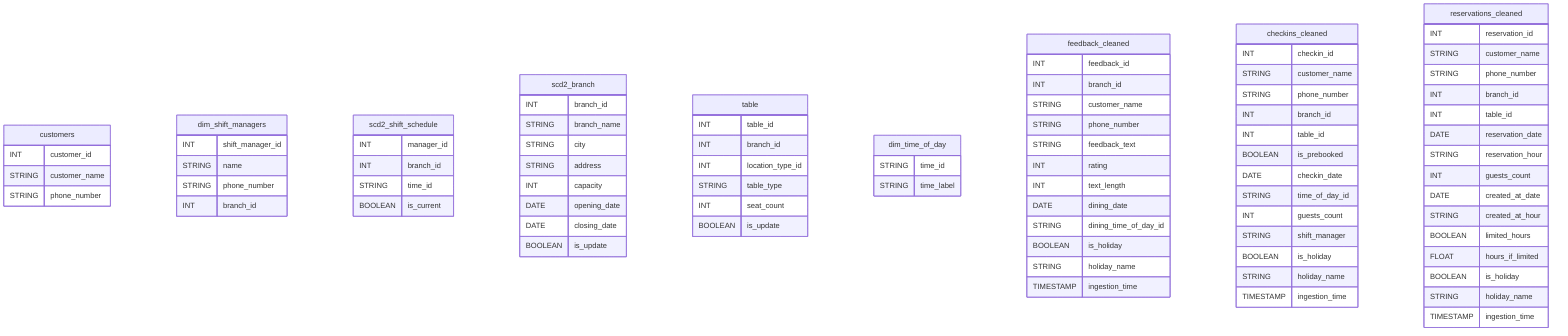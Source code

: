 erDiagram
  customers {
    INT customer_id
    STRING customer_name
    STRING phone_number
  }
  dim_shift_managers {
    INT shift_manager_id
    STRING name
    STRING phone_number
    INT branch_id
  }
  scd2_shift_schedule {
    INT manager_id
    INT branch_id
    STRING time_id
    BOOLEAN is_current
  }
  scd2_branch {
    INT branch_id
    STRING branch_name
    STRING city
    STRING address
    INT capacity
    DATE opening_date
    DATE closing_date
    BOOLEAN is_update
  }
  table {
    INT table_id
    INT branch_id
    INT location_type_id
    STRING table_type
    INT seat_count
    BOOLEAN is_update
  }
  dim_time_of_day {
    STRING time_id
    STRING time_label
  }
  feedback_cleaned {
    INT feedback_id
    INT branch_id
    STRING customer_name
    STRING phone_number
    STRING feedback_text
    INT rating
    INT text_length
    DATE dining_date
    STRING dining_time_of_day_id
    BOOLEAN is_holiday
    STRING holiday_name
    TIMESTAMP ingestion_time
  }
  checkins_cleaned {
    INT checkin_id
    STRING customer_name
    STRING phone_number
    INT branch_id
    INT table_id
    BOOLEAN is_prebooked
    DATE checkin_date
    STRING time_of_day_id
    INT guests_count
    STRING shift_manager
    BOOLEAN is_holiday
    STRING holiday_name
    TIMESTAMP ingestion_time
  }
  reservations_cleaned {
    INT reservation_id
    STRING customer_name
    STRING phone_number
    INT branch_id
    INT table_id
    DATE reservation_date
    STRING reservation_hour
    INT guests_count
    DATE created_at_date
    STRING created_at_hour
    BOOLEAN limited_hours
    FLOAT hours_if_limited
    BOOLEAN is_holiday
    STRING holiday_name
    TIMESTAMP ingestion_time
  }